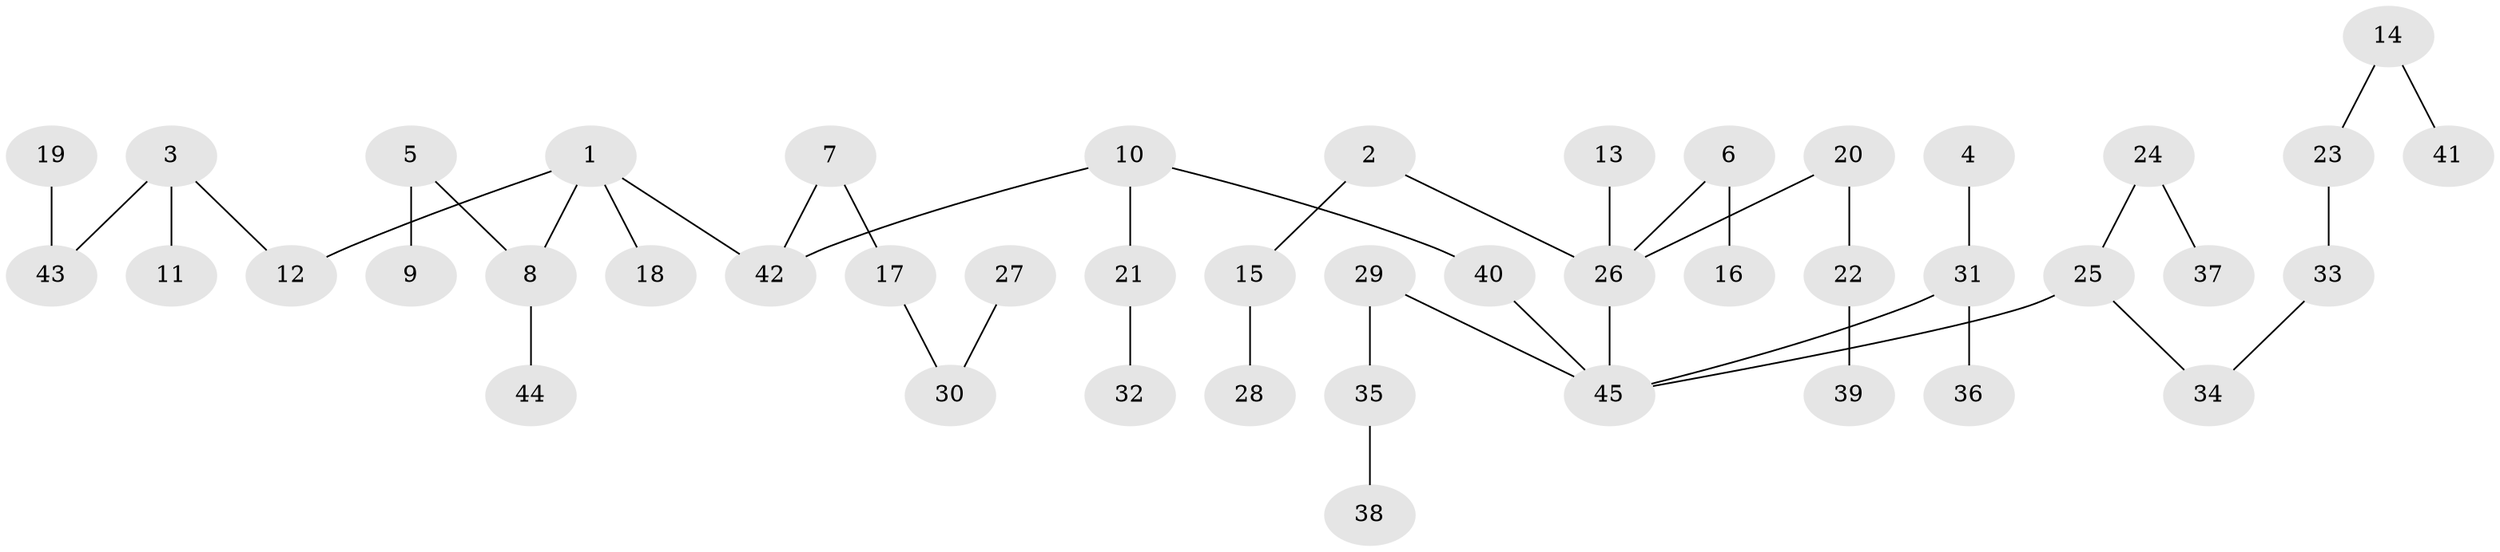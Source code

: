 // original degree distribution, {5: 0.022222222222222223, 2: 0.28888888888888886, 4: 0.05555555555555555, 3: 0.15555555555555556, 7: 0.011111111111111112, 6: 0.011111111111111112, 1: 0.45555555555555555}
// Generated by graph-tools (version 1.1) at 2025/37/03/04/25 23:37:23]
// undirected, 45 vertices, 44 edges
graph export_dot {
  node [color=gray90,style=filled];
  1;
  2;
  3;
  4;
  5;
  6;
  7;
  8;
  9;
  10;
  11;
  12;
  13;
  14;
  15;
  16;
  17;
  18;
  19;
  20;
  21;
  22;
  23;
  24;
  25;
  26;
  27;
  28;
  29;
  30;
  31;
  32;
  33;
  34;
  35;
  36;
  37;
  38;
  39;
  40;
  41;
  42;
  43;
  44;
  45;
  1 -- 8 [weight=1.0];
  1 -- 12 [weight=1.0];
  1 -- 18 [weight=1.0];
  1 -- 42 [weight=1.0];
  2 -- 15 [weight=1.0];
  2 -- 26 [weight=1.0];
  3 -- 11 [weight=1.0];
  3 -- 12 [weight=1.0];
  3 -- 43 [weight=1.0];
  4 -- 31 [weight=1.0];
  5 -- 8 [weight=1.0];
  5 -- 9 [weight=1.0];
  6 -- 16 [weight=1.0];
  6 -- 26 [weight=1.0];
  7 -- 17 [weight=1.0];
  7 -- 42 [weight=1.0];
  8 -- 44 [weight=1.0];
  10 -- 21 [weight=1.0];
  10 -- 40 [weight=1.0];
  10 -- 42 [weight=1.0];
  13 -- 26 [weight=1.0];
  14 -- 23 [weight=1.0];
  14 -- 41 [weight=1.0];
  15 -- 28 [weight=1.0];
  17 -- 30 [weight=1.0];
  19 -- 43 [weight=1.0];
  20 -- 22 [weight=1.0];
  20 -- 26 [weight=1.0];
  21 -- 32 [weight=1.0];
  22 -- 39 [weight=1.0];
  23 -- 33 [weight=1.0];
  24 -- 25 [weight=1.0];
  24 -- 37 [weight=1.0];
  25 -- 34 [weight=1.0];
  25 -- 45 [weight=1.0];
  26 -- 45 [weight=1.0];
  27 -- 30 [weight=1.0];
  29 -- 35 [weight=1.0];
  29 -- 45 [weight=1.0];
  31 -- 36 [weight=1.0];
  31 -- 45 [weight=1.0];
  33 -- 34 [weight=1.0];
  35 -- 38 [weight=1.0];
  40 -- 45 [weight=1.0];
}
